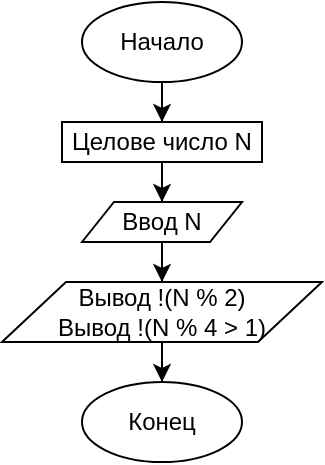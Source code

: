 <mxfile version="13.1.14" type="device"><diagram id="Hsi1N0cberL_-BoPGEi5" name="Page-1"><mxGraphModel dx="530" dy="234" grid="1" gridSize="10" guides="1" tooltips="1" connect="1" arrows="1" fold="1" page="1" pageScale="1" pageWidth="850" pageHeight="1100" math="0" shadow="0"><root><mxCell id="0"/><mxCell id="1" parent="0"/><mxCell id="LDhQOHuRyV1jIk14AgpL-7" style="edgeStyle=orthogonalEdgeStyle;rounded=0;orthogonalLoop=1;jettySize=auto;html=1;entryX=0.5;entryY=0;entryDx=0;entryDy=0;" edge="1" parent="1" source="LDhQOHuRyV1jIk14AgpL-1" target="LDhQOHuRyV1jIk14AgpL-6"><mxGeometry relative="1" as="geometry"/></mxCell><mxCell id="LDhQOHuRyV1jIk14AgpL-1" value="Начало" style="ellipse;whiteSpace=wrap;html=1;" vertex="1" parent="1"><mxGeometry x="200" y="80" width="80" height="40" as="geometry"/></mxCell><mxCell id="LDhQOHuRyV1jIk14AgpL-5" style="edgeStyle=orthogonalEdgeStyle;rounded=0;orthogonalLoop=1;jettySize=auto;html=1;entryX=0.5;entryY=0;entryDx=0;entryDy=0;" edge="1" parent="1" source="LDhQOHuRyV1jIk14AgpL-2" target="LDhQOHuRyV1jIk14AgpL-4"><mxGeometry relative="1" as="geometry"/></mxCell><mxCell id="LDhQOHuRyV1jIk14AgpL-2" value="Вывод&amp;nbsp;!(N % 2)&lt;br&gt;Вывод !(N % 4 &amp;gt; 1)" style="shape=parallelogram;perimeter=parallelogramPerimeter;whiteSpace=wrap;html=1;" vertex="1" parent="1"><mxGeometry x="160" y="220" width="160" height="30" as="geometry"/></mxCell><mxCell id="LDhQOHuRyV1jIk14AgpL-4" value="Конец" style="ellipse;whiteSpace=wrap;html=1;" vertex="1" parent="1"><mxGeometry x="200" y="270" width="80" height="40" as="geometry"/></mxCell><mxCell id="LDhQOHuRyV1jIk14AgpL-13" style="edgeStyle=orthogonalEdgeStyle;rounded=0;orthogonalLoop=1;jettySize=auto;html=1;" edge="1" parent="1" source="LDhQOHuRyV1jIk14AgpL-6" target="LDhQOHuRyV1jIk14AgpL-12"><mxGeometry relative="1" as="geometry"/></mxCell><mxCell id="LDhQOHuRyV1jIk14AgpL-6" value="Целове число N" style="rounded=0;whiteSpace=wrap;html=1;" vertex="1" parent="1"><mxGeometry x="190" y="140" width="100" height="20" as="geometry"/></mxCell><mxCell id="LDhQOHuRyV1jIk14AgpL-14" style="edgeStyle=orthogonalEdgeStyle;rounded=0;orthogonalLoop=1;jettySize=auto;html=1;entryX=0.5;entryY=0;entryDx=0;entryDy=0;" edge="1" parent="1" source="LDhQOHuRyV1jIk14AgpL-12" target="LDhQOHuRyV1jIk14AgpL-2"><mxGeometry relative="1" as="geometry"/></mxCell><mxCell id="LDhQOHuRyV1jIk14AgpL-12" value="Ввод&amp;nbsp;N" style="shape=parallelogram;perimeter=parallelogramPerimeter;whiteSpace=wrap;html=1;" vertex="1" parent="1"><mxGeometry x="200" y="180" width="80" height="20" as="geometry"/></mxCell></root></mxGraphModel></diagram></mxfile>